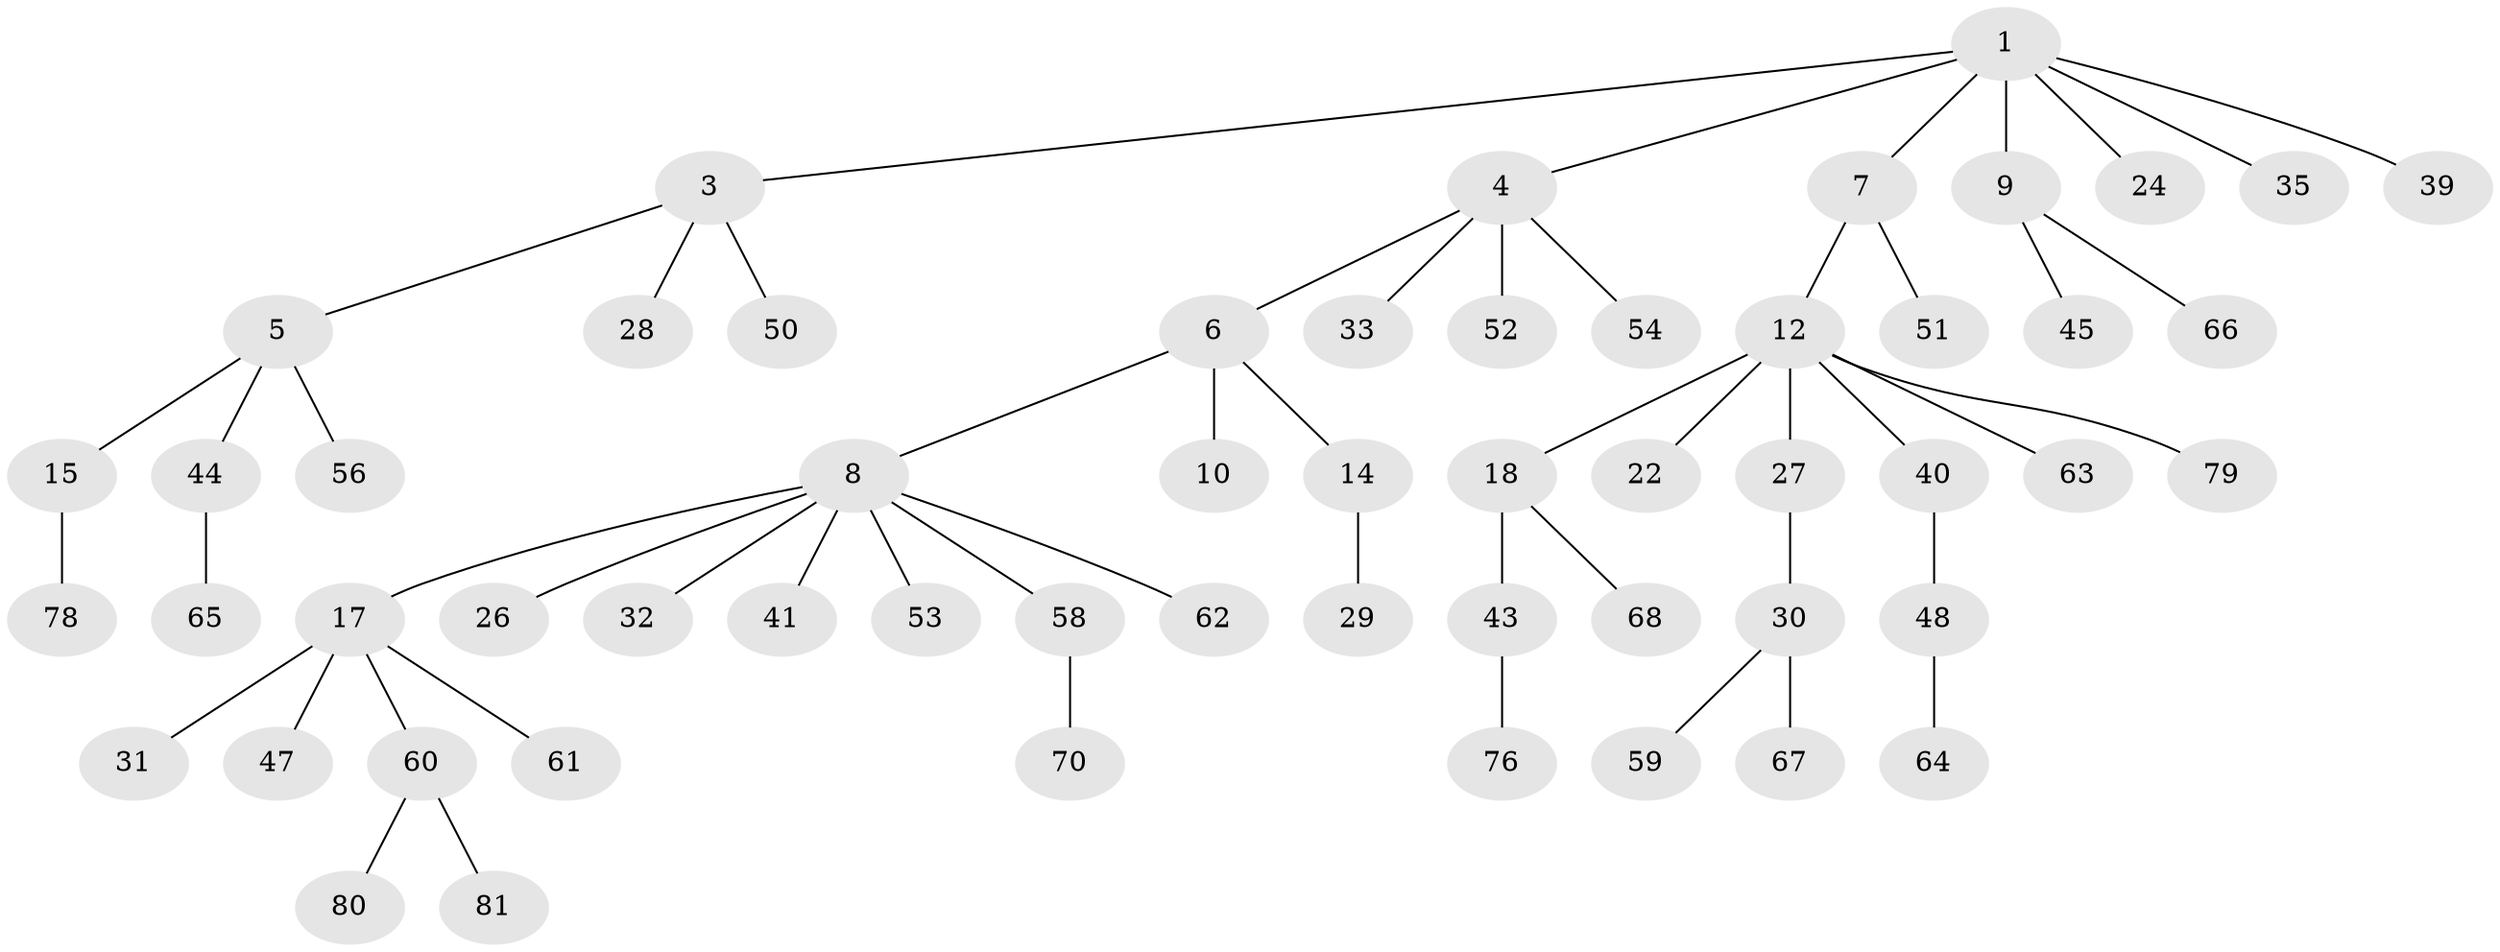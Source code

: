 // original degree distribution, {6: 0.012345679012345678, 3: 0.14814814814814814, 4: 0.06172839506172839, 5: 0.037037037037037035, 1: 0.4567901234567901, 2: 0.2839506172839506}
// Generated by graph-tools (version 1.1) at 2025/19/03/04/25 18:19:24]
// undirected, 56 vertices, 55 edges
graph export_dot {
graph [start="1"]
  node [color=gray90,style=filled];
  1 [super="+2"];
  3;
  4 [super="+11"];
  5;
  6;
  7 [super="+46"];
  8 [super="+13+16+25"];
  9 [super="+34+42"];
  10;
  12 [super="+20+21"];
  14 [super="+19+36"];
  15 [super="+37+57"];
  17;
  18;
  22;
  24 [super="+49"];
  26 [super="+38"];
  27;
  28;
  29;
  30;
  31;
  32 [super="+73"];
  33 [super="+55"];
  35;
  39;
  40;
  41 [super="+75"];
  43;
  44;
  45;
  47;
  48;
  50 [super="+71"];
  51;
  52 [super="+72"];
  53;
  54;
  56;
  58;
  59;
  60;
  61;
  62;
  63;
  64;
  65;
  66 [super="+69"];
  67;
  68;
  70;
  76;
  78;
  79;
  80;
  81;
  1 -- 4;
  1 -- 7;
  1 -- 9;
  1 -- 24;
  1 -- 35;
  1 -- 3;
  1 -- 39;
  3 -- 5;
  3 -- 28;
  3 -- 50;
  4 -- 6;
  4 -- 54;
  4 -- 33;
  4 -- 52;
  5 -- 15;
  5 -- 44;
  5 -- 56;
  6 -- 8;
  6 -- 10;
  6 -- 14;
  7 -- 12;
  7 -- 51;
  8 -- 62;
  8 -- 17;
  8 -- 26;
  8 -- 41;
  8 -- 32;
  8 -- 53;
  8 -- 58;
  9 -- 66;
  9 -- 45;
  12 -- 18;
  12 -- 79;
  12 -- 22;
  12 -- 63;
  12 -- 40;
  12 -- 27;
  14 -- 29;
  15 -- 78;
  17 -- 31;
  17 -- 47;
  17 -- 60;
  17 -- 61;
  18 -- 43;
  18 -- 68;
  27 -- 30;
  30 -- 59;
  30 -- 67;
  40 -- 48;
  43 -- 76;
  44 -- 65;
  48 -- 64;
  58 -- 70;
  60 -- 80;
  60 -- 81;
}
